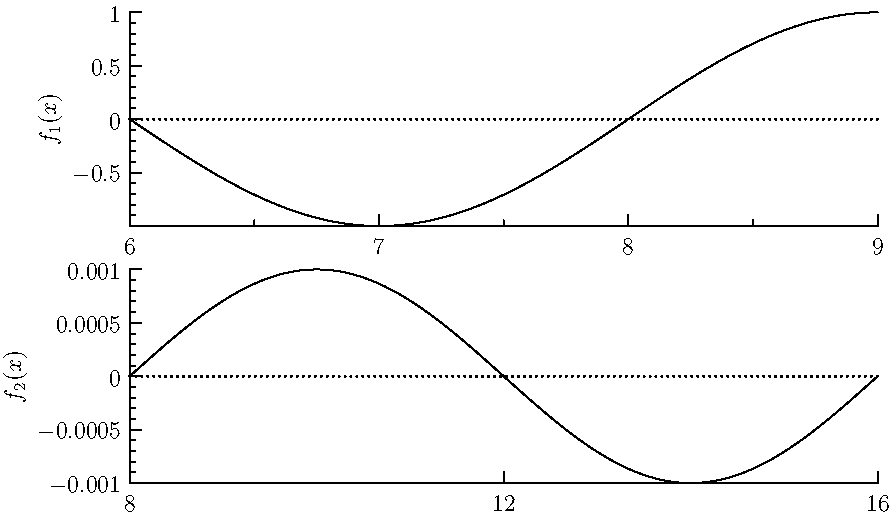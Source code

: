 // From Asymptote's FAQ
import graph; 
 
real width=15cm; 
real aspect=0.3; 
 
picture pic1,pic2; 
 
size(pic1,width,aspect*width,IgnoreAspect); 
size(pic2,width,aspect*width,IgnoreAspect); 
 
scale(pic1,false); 
scale(pic2,false); 
 
real xmin1=6; 
real xmax1=9; 
real xmin2=8; 
real xmax2=16; 
 
real a1=1; 
real a2=0.001; 
 
real f1(real x) {return a1*sin(x/2*pi);} 
real f2(real x) {return a2*sin(x/4*pi);} 
 
draw(pic1,graph(pic1,f1,xmin1,xmax1)); 
draw(pic2,graph(pic2,f2,xmin2,xmax2)); 
 
xaxis(pic1,Bottom,LeftTicks()); 
yaxis(pic1,"$f_1(x)$",Left,RightTicks); 
 
xaxis(pic2,Bottom,LeftTicks(Step=4)); 
yaxis(pic2,"$f_2(x)$",Left,RightTicks); 
 
yequals(pic1,0,Dotted); 
yequals(pic2,0,Dotted); 
 
pair min1=point(pic1,SW); 
pair max1=point(pic1,NE); 
 
pair min2=point(pic2,SW); 
pair max2=point(pic2,NE); 
 
real scale=(max1.x-min1.x)/(max2.x-min2.x); 
real shift=min1.x/scale-min2.x; 
 
transform t1 = pic1.calculateTransform(); 
transform t2 = pic2.calculateTransform(); 
transform T=xscale(scale*t1.xx)*yscale(t2.yy); 
 
add(pic1.fit()); 
real height=truepoint(N).y-truepoint(S).y; 
add(shift(0,-height)*(shift(shift)*pic2).fit(T)); 
